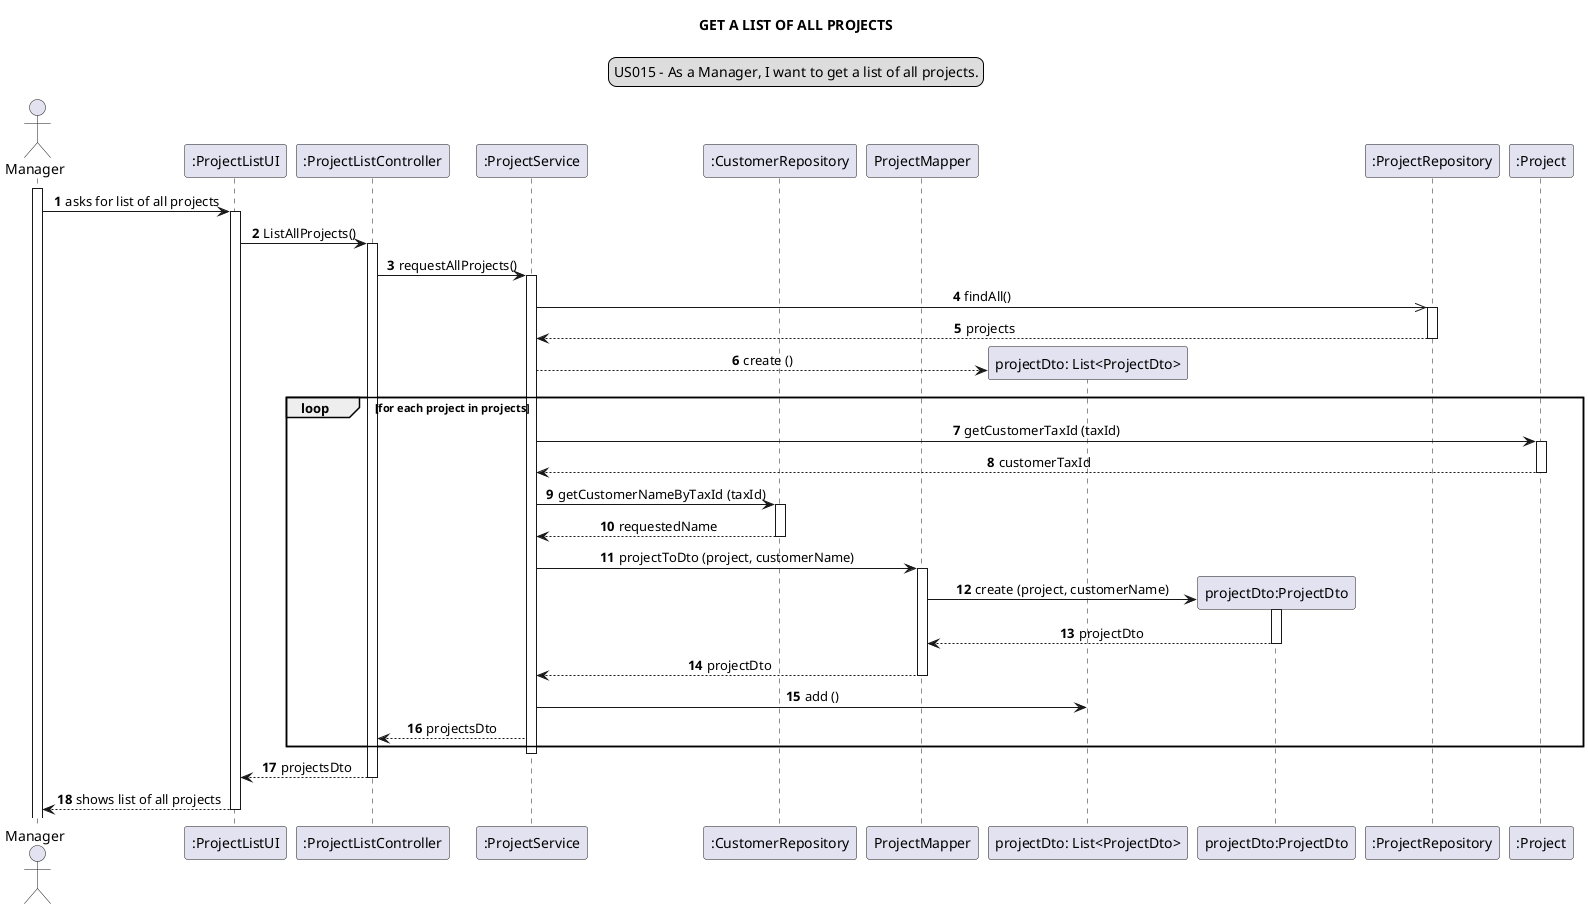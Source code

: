 @startuml

skinparam sequenceMessageAlign center
title GET A LIST OF ALL PROJECTS
legend top
US015 - As a Manager, I want to get a list of all projects.
end legend
autonumber
actor Manager

participant ":ProjectListUI" as ui
participant ":ProjectListController" as controller
participant ":ProjectService" as service
participant ":CustomerRepository" as custRepo
participant "ProjectMapper" as mapper
participant "projectDto: List<ProjectDto>" as list
participant "projectDto:ProjectDto" as dto
participant ":ProjectRepository" as projectRepo
participant ":Project" as proj

activate Manager
Manager -> ui: asks for list of all projects
activate ui
ui -> controller: ListAllProjects()
activate controller
controller -> service: requestAllProjects()
activate service
service ->> projectRepo: findAll()
activate projectRepo
projectRepo --> service: projects
deactivate projectRepo
create list
service --> list: create ()

loop for each project in projects
service -> proj: getCustomerTaxId (taxId)
activate proj
proj --> service: customerTaxId
deactivate proj
service -> custRepo: getCustomerNameByTaxId (taxId)
activate custRepo
custRepo --> service: requestedName
deactivate custRepo
service -> mapper: projectToDto (project, customerName)
activate mapper
create dto
mapper -> dto: create (project, customerName)
activate dto
dto --> mapper: projectDto
deactivate dto
mapper --> service: projectDto
deactivate mapper
service -> list: add ()
service --> controller: projectsDto
end loop
deactivate service
ui <-- controller: projectsDto
deactivate controller
ui --> Manager: shows list of all projects
deactivate ui

@enduml